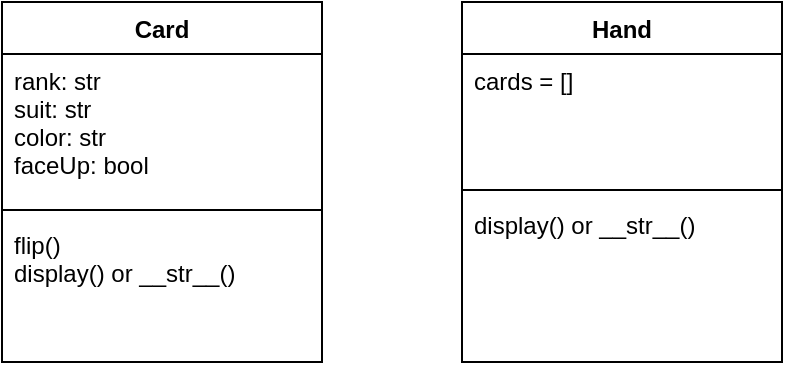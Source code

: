 <mxfile version="11.1.4" type="device"><diagram id="dGmrKySBw9p4GAOdOvSF" name="Page-1"><mxGraphModel dx="1662" dy="824" grid="1" gridSize="10" guides="1" tooltips="1" connect="1" arrows="1" fold="1" page="1" pageScale="1" pageWidth="850" pageHeight="1100" math="0" shadow="0"><root><mxCell id="0"/><mxCell id="1" parent="0"/><mxCell id="YcAR36XMi--BJXlgeAJK-2" value="Card" style="swimlane;fontStyle=1;align=center;verticalAlign=top;childLayout=stackLayout;horizontal=1;startSize=26;horizontalStack=0;resizeParent=1;resizeParentMax=0;resizeLast=0;collapsible=1;marginBottom=0;" vertex="1" parent="1"><mxGeometry x="100" y="60" width="160" height="180" as="geometry"/></mxCell><mxCell id="YcAR36XMi--BJXlgeAJK-3" value="rank: str&#10;suit: str&#10;color: str&#10;faceUp: bool" style="text;strokeColor=none;fillColor=none;align=left;verticalAlign=top;spacingLeft=4;spacingRight=4;overflow=hidden;rotatable=0;points=[[0,0.5],[1,0.5]];portConstraint=eastwest;" vertex="1" parent="YcAR36XMi--BJXlgeAJK-2"><mxGeometry y="26" width="160" height="74" as="geometry"/></mxCell><mxCell id="YcAR36XMi--BJXlgeAJK-4" value="" style="line;strokeWidth=1;fillColor=none;align=left;verticalAlign=middle;spacingTop=-1;spacingLeft=3;spacingRight=3;rotatable=0;labelPosition=right;points=[];portConstraint=eastwest;" vertex="1" parent="YcAR36XMi--BJXlgeAJK-2"><mxGeometry y="100" width="160" height="8" as="geometry"/></mxCell><mxCell id="YcAR36XMi--BJXlgeAJK-5" value="flip()&#10;display() or __str__()&#10;" style="text;strokeColor=none;fillColor=none;align=left;verticalAlign=top;spacingLeft=4;spacingRight=4;overflow=hidden;rotatable=0;points=[[0,0.5],[1,0.5]];portConstraint=eastwest;" vertex="1" parent="YcAR36XMi--BJXlgeAJK-2"><mxGeometry y="108" width="160" height="72" as="geometry"/></mxCell><mxCell id="YcAR36XMi--BJXlgeAJK-6" value="Hand" style="swimlane;fontStyle=1;align=center;verticalAlign=top;childLayout=stackLayout;horizontal=1;startSize=26;horizontalStack=0;resizeParent=1;resizeParentMax=0;resizeLast=0;collapsible=1;marginBottom=0;" vertex="1" parent="1"><mxGeometry x="330" y="60" width="160" height="180" as="geometry"/></mxCell><mxCell id="YcAR36XMi--BJXlgeAJK-7" value="cards = []&#10;" style="text;strokeColor=none;fillColor=none;align=left;verticalAlign=top;spacingLeft=4;spacingRight=4;overflow=hidden;rotatable=0;points=[[0,0.5],[1,0.5]];portConstraint=eastwest;" vertex="1" parent="YcAR36XMi--BJXlgeAJK-6"><mxGeometry y="26" width="160" height="64" as="geometry"/></mxCell><mxCell id="YcAR36XMi--BJXlgeAJK-8" value="" style="line;strokeWidth=1;fillColor=none;align=left;verticalAlign=middle;spacingTop=-1;spacingLeft=3;spacingRight=3;rotatable=0;labelPosition=right;points=[];portConstraint=eastwest;" vertex="1" parent="YcAR36XMi--BJXlgeAJK-6"><mxGeometry y="90" width="160" height="8" as="geometry"/></mxCell><mxCell id="YcAR36XMi--BJXlgeAJK-9" value="display() or __str__()" style="text;strokeColor=none;fillColor=none;align=left;verticalAlign=top;spacingLeft=4;spacingRight=4;overflow=hidden;rotatable=0;points=[[0,0.5],[1,0.5]];portConstraint=eastwest;" vertex="1" parent="YcAR36XMi--BJXlgeAJK-6"><mxGeometry y="98" width="160" height="82" as="geometry"/></mxCell></root></mxGraphModel></diagram></mxfile>